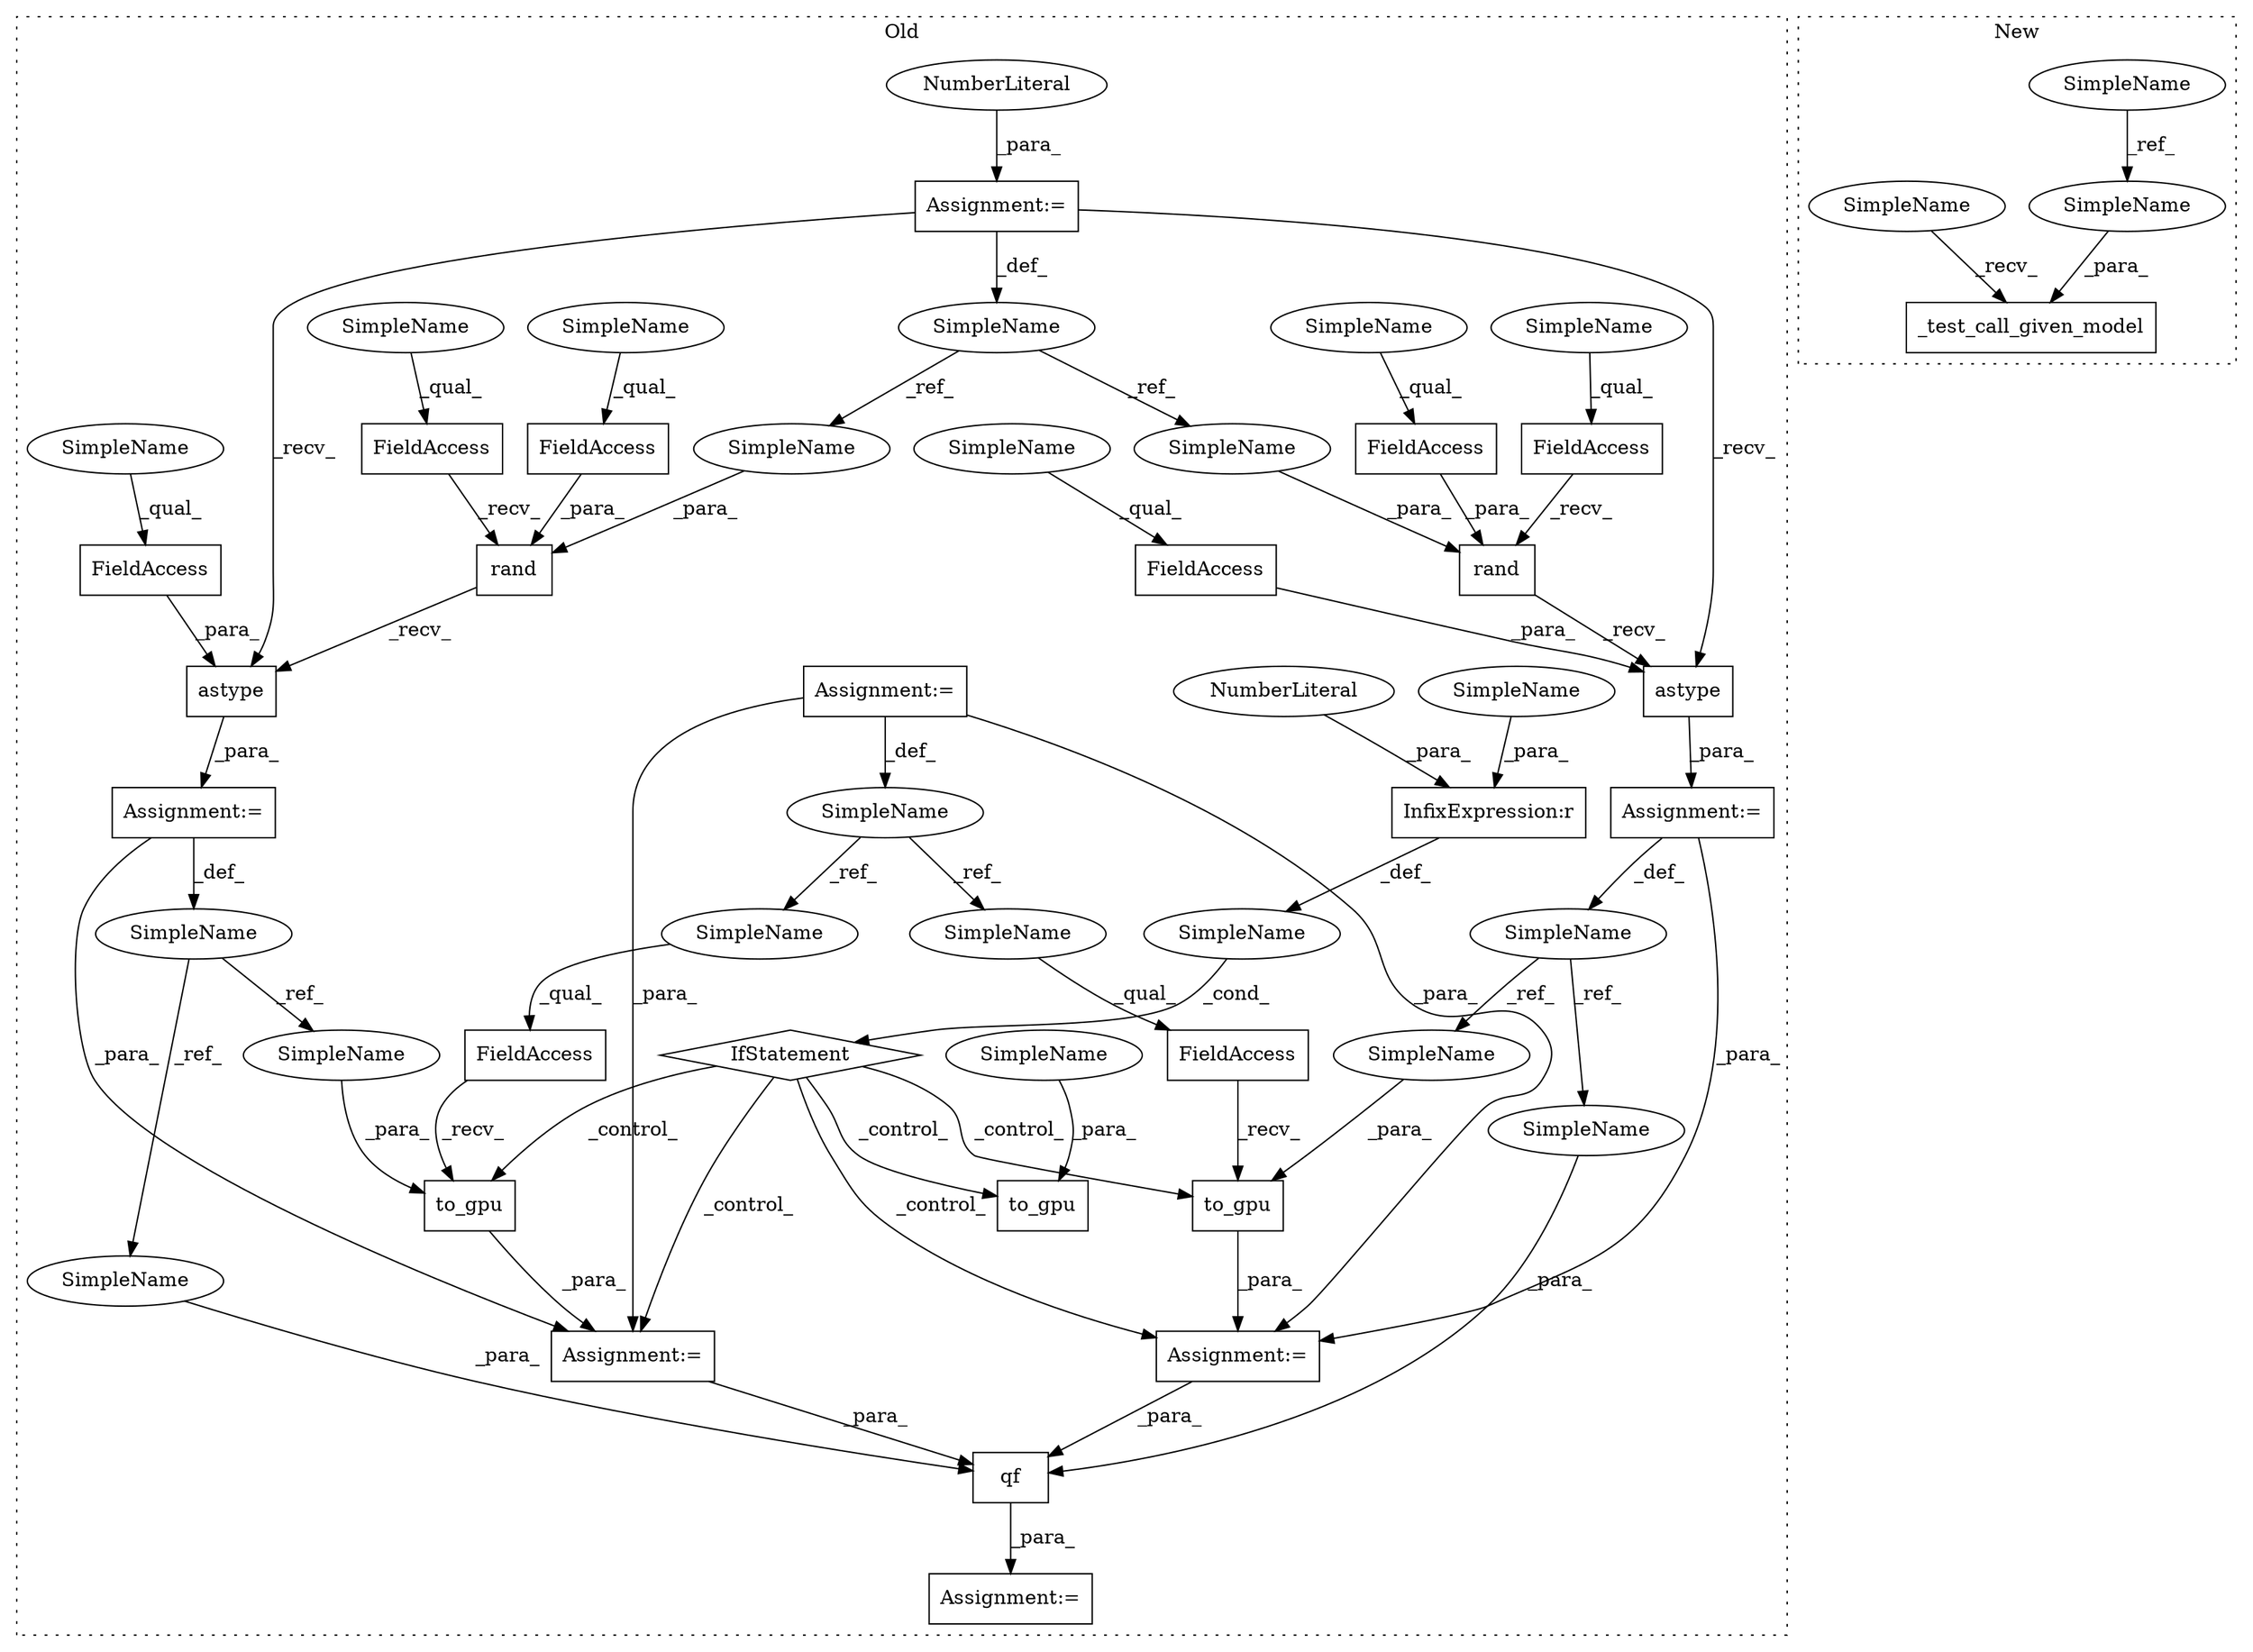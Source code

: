 digraph G {
subgraph cluster0 {
1 [label="rand" a="32" s="6093,6126" l="5,1" shape="box"];
3 [label="SimpleName" a="42" s="5979" l="10" shape="ellipse"];
4 [label="rand" a="32" s="6014,6044" l="5,1" shape="box"];
5 [label="to_gpu" a="32" s="6216,6226" l="7,1" shape="box"];
6 [label="InfixExpression:r" a="27" s="6162" l="4" shape="box"];
7 [label="NumberLiteral" a="34" s="6166" l="1" shape="ellipse"];
8 [label="to_gpu" a="32" s="6255,6268" l="7,1" shape="box"];
9 [label="qf" a="32" s="6283,6296" l="3,1" shape="box"];
10 [label="to_gpu" a="32" s="6180,6190" l="7,1" shape="box"];
11 [label="FieldAccess" a="22" s="6080" l="12" shape="box"];
12 [label="FieldAccess" a="22" s="6001" l="12" shape="box"];
13 [label="FieldAccess" a="22" s="6030" l="14" shape="box"];
14 [label="FieldAccess" a="22" s="6109" l="17" shape="box"];
15 [label="FieldAccess" a="22" s="6242" l="12" shape="box"];
16 [label="SimpleName" a="42" s="5730" l="7" shape="ellipse"];
17 [label="FieldAccess" a="22" s="6203" l="12" shape="box"];
18 [label="FieldAccess" a="22" s="6135" l="13" shape="box"];
19 [label="FieldAccess" a="22" s="6053" l="13" shape="box"];
21 [label="IfStatement" a="25" s="6155,6167" l="4,2" shape="diamond"];
22 [label="SimpleName" a="42" s="" l="" shape="ellipse"];
23 [label="SimpleName" a="42" s="6073" l="6" shape="ellipse"];
24 [label="SimpleName" a="42" s="5997" l="3" shape="ellipse"];
25 [label="Assignment:=" a="7" s="6202" l="1" shape="box"];
26 [label="Assignment:=" a="7" s="5989" l="1" shape="box"];
27 [label="NumberLiteral" a="34" s="5990" l="1" shape="ellipse"];
28 [label="Assignment:=" a="7" s="6079" l="1" shape="box"];
29 [label="Assignment:=" a="7" s="6241" l="1" shape="box"];
30 [label="Assignment:=" a="7" s="6000" l="1" shape="box"];
31 [label="Assignment:=" a="7" s="6282" l="1" shape="box"];
32 [label="astype" a="32" s="6046,6066" l="7,1" shape="box"];
33 [label="Assignment:=" a="7" s="5730" l="7" shape="box"];
34 [label="astype" a="32" s="6128,6148" l="7,1" shape="box"];
35 [label="SimpleName" a="42" s="6109" l="4" shape="ellipse"];
36 [label="SimpleName" a="42" s="6030" l="4" shape="ellipse"];
37 [label="SimpleName" a="42" s="6053" l="5" shape="ellipse"];
38 [label="SimpleName" a="42" s="6080" l="5" shape="ellipse"];
39 [label="SimpleName" a="42" s="6001" l="5" shape="ellipse"];
40 [label="SimpleName" a="42" s="6135" l="5" shape="ellipse"];
41 [label="SimpleName" a="42" s="6019" l="10" shape="ellipse"];
42 [label="SimpleName" a="42" s="6098" l="10" shape="ellipse"];
43 [label="SimpleName" a="42" s="6203" l="7" shape="ellipse"];
44 [label="SimpleName" a="42" s="6242" l="7" shape="ellipse"];
46 [label="SimpleName" a="42" s="6286" l="3" shape="ellipse"];
47 [label="SimpleName" a="42" s="6223" l="3" shape="ellipse"];
49 [label="SimpleName" a="42" s="6290" l="6" shape="ellipse"];
50 [label="SimpleName" a="42" s="6262" l="6" shape="ellipse"];
51 [label="SimpleName" a="42" s="6159" l="3" shape="ellipse"];
52 [label="SimpleName" a="42" s="6187" l="3" shape="ellipse"];
label = "Old";
style="dotted";
}
subgraph cluster1 {
2 [label="_test_call_given_model" a="32" s="4177,4209" l="23,1" shape="box"];
20 [label="SimpleName" a="42" s="3883" l="3" shape="ellipse"];
45 [label="SimpleName" a="42" s="4206" l="3" shape="ellipse"];
48 [label="SimpleName" a="42" s="4172" l="4" shape="ellipse"];
label = "New";
style="dotted";
}
1 -> 34 [label="_recv_"];
3 -> 42 [label="_ref_"];
3 -> 41 [label="_ref_"];
4 -> 32 [label="_recv_"];
5 -> 25 [label="_para_"];
6 -> 22 [label="_def_"];
7 -> 6 [label="_para_"];
8 -> 29 [label="_para_"];
9 -> 31 [label="_para_"];
11 -> 1 [label="_recv_"];
12 -> 4 [label="_recv_"];
13 -> 4 [label="_para_"];
14 -> 1 [label="_para_"];
15 -> 8 [label="_recv_"];
16 -> 43 [label="_ref_"];
16 -> 44 [label="_ref_"];
17 -> 5 [label="_recv_"];
18 -> 34 [label="_para_"];
19 -> 32 [label="_para_"];
20 -> 45 [label="_ref_"];
21 -> 29 [label="_control_"];
21 -> 8 [label="_control_"];
21 -> 10 [label="_control_"];
21 -> 5 [label="_control_"];
21 -> 25 [label="_control_"];
22 -> 21 [label="_cond_"];
23 -> 49 [label="_ref_"];
23 -> 50 [label="_ref_"];
24 -> 46 [label="_ref_"];
24 -> 47 [label="_ref_"];
25 -> 9 [label="_para_"];
26 -> 32 [label="_recv_"];
26 -> 34 [label="_recv_"];
26 -> 3 [label="_def_"];
27 -> 26 [label="_para_"];
28 -> 29 [label="_para_"];
28 -> 23 [label="_def_"];
29 -> 9 [label="_para_"];
30 -> 25 [label="_para_"];
30 -> 24 [label="_def_"];
32 -> 30 [label="_para_"];
33 -> 25 [label="_para_"];
33 -> 16 [label="_def_"];
33 -> 29 [label="_para_"];
34 -> 28 [label="_para_"];
35 -> 14 [label="_qual_"];
36 -> 13 [label="_qual_"];
37 -> 19 [label="_qual_"];
38 -> 11 [label="_qual_"];
39 -> 12 [label="_qual_"];
40 -> 18 [label="_qual_"];
41 -> 4 [label="_para_"];
42 -> 1 [label="_para_"];
43 -> 17 [label="_qual_"];
44 -> 15 [label="_qual_"];
45 -> 2 [label="_para_"];
46 -> 9 [label="_para_"];
47 -> 5 [label="_para_"];
48 -> 2 [label="_recv_"];
49 -> 9 [label="_para_"];
50 -> 8 [label="_para_"];
51 -> 6 [label="_para_"];
52 -> 10 [label="_para_"];
}